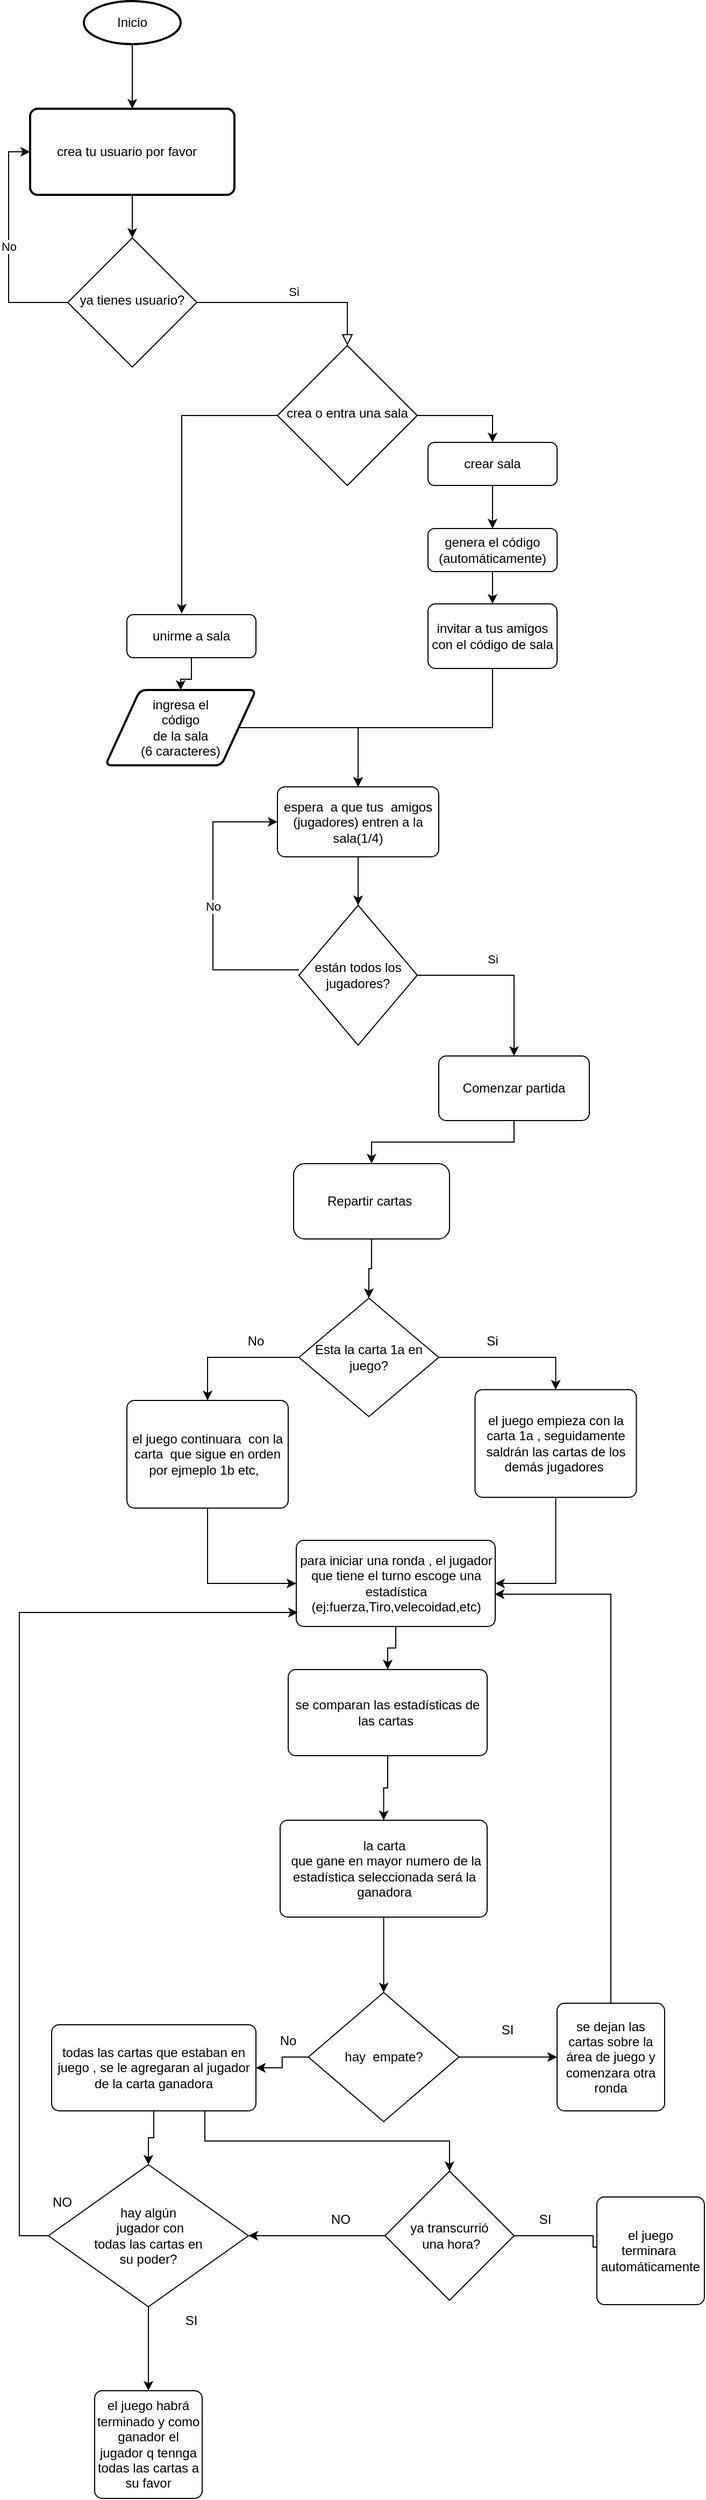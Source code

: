<mxfile version="20.2.8" type="device"><diagram id="C5RBs43oDa-KdzZeNtuy" name="Page-1"><mxGraphModel dx="868" dy="450" grid="1" gridSize="10" guides="1" tooltips="1" connect="1" arrows="1" fold="1" page="1" pageScale="1" pageWidth="827" pageHeight="1169" math="0" shadow="0"><root><mxCell id="WIyWlLk6GJQsqaUBKTNV-0"/><mxCell id="WIyWlLk6GJQsqaUBKTNV-1" parent="WIyWlLk6GJQsqaUBKTNV-0"/><mxCell id="WIyWlLk6GJQsqaUBKTNV-5" value="Si&lt;br&gt;" style="edgeStyle=orthogonalEdgeStyle;rounded=0;html=1;jettySize=auto;orthogonalLoop=1;fontSize=11;endArrow=block;endFill=0;endSize=8;strokeWidth=1;shadow=0;labelBackgroundColor=none;entryX=0.5;entryY=0;entryDx=0;entryDy=0;" parent="WIyWlLk6GJQsqaUBKTNV-1" source="WIyWlLk6GJQsqaUBKTNV-6" target="HF2NM3NqNZN3iWzBl0VU-8" edge="1"><mxGeometry y="10" relative="1" as="geometry"><mxPoint as="offset"/><mxPoint x="600" y="335" as="targetPoint"/></mxGeometry></mxCell><mxCell id="HF2NM3NqNZN3iWzBl0VU-22" value="No&lt;br&gt;" style="edgeStyle=orthogonalEdgeStyle;rounded=0;orthogonalLoop=1;jettySize=auto;html=1;entryX=0;entryY=0.5;entryDx=0;entryDy=0;" parent="WIyWlLk6GJQsqaUBKTNV-1" source="WIyWlLk6GJQsqaUBKTNV-6" target="HF2NM3NqNZN3iWzBl0VU-4" edge="1"><mxGeometry relative="1" as="geometry"><mxPoint x="240" y="240" as="targetPoint"/><Array as="points"><mxPoint x="280" y="380"/><mxPoint x="280" y="240"/></Array></mxGeometry></mxCell><mxCell id="WIyWlLk6GJQsqaUBKTNV-6" value="ya tienes usuario?" style="rhombus;whiteSpace=wrap;html=1;shadow=0;fontFamily=Helvetica;fontSize=12;align=center;strokeWidth=1;spacing=6;spacingTop=-4;" parent="WIyWlLk6GJQsqaUBKTNV-1" vertex="1"><mxGeometry x="335" y="320" width="120" height="120" as="geometry"/></mxCell><mxCell id="HF2NM3NqNZN3iWzBl0VU-21" style="edgeStyle=orthogonalEdgeStyle;rounded=0;orthogonalLoop=1;jettySize=auto;html=1;entryX=0.5;entryY=0;entryDx=0;entryDy=0;" parent="WIyWlLk6GJQsqaUBKTNV-1" source="HF2NM3NqNZN3iWzBl0VU-0" target="HF2NM3NqNZN3iWzBl0VU-4" edge="1"><mxGeometry relative="1" as="geometry"/></mxCell><mxCell id="HF2NM3NqNZN3iWzBl0VU-0" value="Inicio" style="strokeWidth=2;html=1;shape=mxgraph.flowchart.start_1;whiteSpace=wrap;" parent="WIyWlLk6GJQsqaUBKTNV-1" vertex="1"><mxGeometry x="350" y="100" width="90" height="40" as="geometry"/></mxCell><mxCell id="HF2NM3NqNZN3iWzBl0VU-11" style="edgeStyle=orthogonalEdgeStyle;rounded=0;orthogonalLoop=1;jettySize=auto;html=1;" parent="WIyWlLk6GJQsqaUBKTNV-1" source="HF2NM3NqNZN3iWzBl0VU-4" target="WIyWlLk6GJQsqaUBKTNV-6" edge="1"><mxGeometry relative="1" as="geometry"/></mxCell><mxCell id="HF2NM3NqNZN3iWzBl0VU-4" value="crea tu usuario por favor&amp;nbsp; &amp;nbsp;" style="rounded=1;whiteSpace=wrap;html=1;absoluteArcSize=1;arcSize=14;strokeWidth=2;" parent="WIyWlLk6GJQsqaUBKTNV-1" vertex="1"><mxGeometry x="300" y="200" width="190" height="80" as="geometry"/></mxCell><mxCell id="HF2NM3NqNZN3iWzBl0VU-13" style="edgeStyle=orthogonalEdgeStyle;rounded=0;orthogonalLoop=1;jettySize=auto;html=1;entryX=0.5;entryY=0;entryDx=0;entryDy=0;" parent="WIyWlLk6GJQsqaUBKTNV-1" source="HF2NM3NqNZN3iWzBl0VU-8" target="HF2NM3NqNZN3iWzBl0VU-15" edge="1"><mxGeometry relative="1" as="geometry"><mxPoint x="720" y="485" as="targetPoint"/></mxGeometry></mxCell><mxCell id="HF2NM3NqNZN3iWzBl0VU-14" style="edgeStyle=orthogonalEdgeStyle;rounded=0;orthogonalLoop=1;jettySize=auto;html=1;entryX=0.425;entryY=-0.025;entryDx=0;entryDy=0;entryPerimeter=0;" parent="WIyWlLk6GJQsqaUBKTNV-1" source="HF2NM3NqNZN3iWzBl0VU-8" target="HF2NM3NqNZN3iWzBl0VU-16" edge="1"><mxGeometry relative="1" as="geometry"><mxPoint x="450" y="485" as="targetPoint"/></mxGeometry></mxCell><mxCell id="HF2NM3NqNZN3iWzBl0VU-8" value="crea o entra una sala" style="rhombus;whiteSpace=wrap;html=1;shadow=0;fontFamily=Helvetica;fontSize=12;align=center;strokeWidth=1;spacing=6;spacingTop=-4;" parent="WIyWlLk6GJQsqaUBKTNV-1" vertex="1"><mxGeometry x="530" y="420" width="130" height="130" as="geometry"/></mxCell><mxCell id="HF2NM3NqNZN3iWzBl0VU-24" style="edgeStyle=orthogonalEdgeStyle;rounded=0;orthogonalLoop=1;jettySize=auto;html=1;" parent="WIyWlLk6GJQsqaUBKTNV-1" source="HF2NM3NqNZN3iWzBl0VU-15" target="HF2NM3NqNZN3iWzBl0VU-23" edge="1"><mxGeometry relative="1" as="geometry"/></mxCell><mxCell id="HF2NM3NqNZN3iWzBl0VU-15" value="crear sala" style="rounded=1;whiteSpace=wrap;html=1;fontSize=12;glass=0;strokeWidth=1;shadow=0;" parent="WIyWlLk6GJQsqaUBKTNV-1" vertex="1"><mxGeometry x="670" y="510" width="120" height="40" as="geometry"/></mxCell><mxCell id="HF2NM3NqNZN3iWzBl0VU-42" style="edgeStyle=orthogonalEdgeStyle;rounded=0;orthogonalLoop=1;jettySize=auto;html=1;" parent="WIyWlLk6GJQsqaUBKTNV-1" source="HF2NM3NqNZN3iWzBl0VU-16" target="HF2NM3NqNZN3iWzBl0VU-20" edge="1"><mxGeometry relative="1" as="geometry"/></mxCell><mxCell id="HF2NM3NqNZN3iWzBl0VU-16" value="unirme a sala" style="rounded=1;whiteSpace=wrap;html=1;fontSize=12;glass=0;strokeWidth=1;shadow=0;" parent="WIyWlLk6GJQsqaUBKTNV-1" vertex="1"><mxGeometry x="390" y="670" width="120" height="40" as="geometry"/></mxCell><mxCell id="HF2NM3NqNZN3iWzBl0VU-51" style="edgeStyle=orthogonalEdgeStyle;rounded=0;orthogonalLoop=1;jettySize=auto;html=1;" parent="WIyWlLk6GJQsqaUBKTNV-1" source="HF2NM3NqNZN3iWzBl0VU-20" target="HF2NM3NqNZN3iWzBl0VU-43" edge="1"><mxGeometry relative="1" as="geometry"/></mxCell><mxCell id="HF2NM3NqNZN3iWzBl0VU-20" value="ingresa el &lt;br&gt;código&lt;br&gt;de la sala&lt;br&gt;(6 caracteres)" style="shape=parallelogram;html=1;strokeWidth=2;perimeter=parallelogramPerimeter;whiteSpace=wrap;rounded=1;arcSize=12;size=0.23;" parent="WIyWlLk6GJQsqaUBKTNV-1" vertex="1"><mxGeometry x="370" y="740" width="140" height="70" as="geometry"/></mxCell><mxCell id="HF2NM3NqNZN3iWzBl0VU-37" style="edgeStyle=orthogonalEdgeStyle;rounded=0;orthogonalLoop=1;jettySize=auto;html=1;" parent="WIyWlLk6GJQsqaUBKTNV-1" source="HF2NM3NqNZN3iWzBl0VU-23" target="HF2NM3NqNZN3iWzBl0VU-36" edge="1"><mxGeometry relative="1" as="geometry"/></mxCell><mxCell id="HF2NM3NqNZN3iWzBl0VU-23" value="genera el código (automáticamente)" style="rounded=1;whiteSpace=wrap;html=1;fontSize=12;glass=0;strokeWidth=1;shadow=0;" parent="WIyWlLk6GJQsqaUBKTNV-1" vertex="1"><mxGeometry x="670" y="590" width="120" height="40" as="geometry"/></mxCell><mxCell id="HF2NM3NqNZN3iWzBl0VU-56" style="edgeStyle=orthogonalEdgeStyle;rounded=0;orthogonalLoop=1;jettySize=auto;html=1;entryX=0.5;entryY=0;entryDx=0;entryDy=0;" parent="WIyWlLk6GJQsqaUBKTNV-1" source="HF2NM3NqNZN3iWzBl0VU-27" target="HF2NM3NqNZN3iWzBl0VU-29" edge="1"><mxGeometry relative="1" as="geometry"/></mxCell><mxCell id="HF2NM3NqNZN3iWzBl0VU-27" value="Comenzar partida" style="rounded=1;whiteSpace=wrap;html=1;absoluteArcSize=1;arcSize=14;strokeWidth=1;" parent="WIyWlLk6GJQsqaUBKTNV-1" vertex="1"><mxGeometry x="680" y="1080" width="140" height="60" as="geometry"/></mxCell><mxCell id="yefeLRxUFnU7YyywsOjr-1" style="edgeStyle=orthogonalEdgeStyle;rounded=0;orthogonalLoop=1;jettySize=auto;html=1;" edge="1" parent="WIyWlLk6GJQsqaUBKTNV-1" source="HF2NM3NqNZN3iWzBl0VU-29" target="yefeLRxUFnU7YyywsOjr-0"><mxGeometry relative="1" as="geometry"/></mxCell><mxCell id="HF2NM3NqNZN3iWzBl0VU-29" value="Repartir cartas&amp;nbsp;" style="rounded=1;whiteSpace=wrap;html=1;fontSize=12;glass=0;strokeWidth=1;shadow=0;" parent="WIyWlLk6GJQsqaUBKTNV-1" vertex="1"><mxGeometry x="545" y="1180" width="145" height="70" as="geometry"/></mxCell><mxCell id="HF2NM3NqNZN3iWzBl0VU-44" style="edgeStyle=orthogonalEdgeStyle;rounded=0;orthogonalLoop=1;jettySize=auto;html=1;" parent="WIyWlLk6GJQsqaUBKTNV-1" source="HF2NM3NqNZN3iWzBl0VU-36" target="HF2NM3NqNZN3iWzBl0VU-43" edge="1"><mxGeometry relative="1" as="geometry"/></mxCell><mxCell id="HF2NM3NqNZN3iWzBl0VU-36" value="invitar a tus amigos&lt;br&gt;con el código de sala" style="rounded=1;whiteSpace=wrap;html=1;absoluteArcSize=1;arcSize=14;strokeWidth=1;" parent="WIyWlLk6GJQsqaUBKTNV-1" vertex="1"><mxGeometry x="670" y="660" width="120" height="60" as="geometry"/></mxCell><mxCell id="HF2NM3NqNZN3iWzBl0VU-52" style="edgeStyle=orthogonalEdgeStyle;rounded=0;orthogonalLoop=1;jettySize=auto;html=1;" parent="WIyWlLk6GJQsqaUBKTNV-1" source="HF2NM3NqNZN3iWzBl0VU-43" target="HF2NM3NqNZN3iWzBl0VU-45" edge="1"><mxGeometry relative="1" as="geometry"/></mxCell><mxCell id="HF2NM3NqNZN3iWzBl0VU-43" value="espera&amp;nbsp; a que tus&amp;nbsp; amigos (jugadores) entren a la sala(1/4)" style="rounded=1;whiteSpace=wrap;html=1;absoluteArcSize=1;arcSize=14;strokeWidth=1;" parent="WIyWlLk6GJQsqaUBKTNV-1" vertex="1"><mxGeometry x="530" y="830" width="150" height="65" as="geometry"/></mxCell><mxCell id="HF2NM3NqNZN3iWzBl0VU-53" value="Si&lt;br&gt;" style="edgeStyle=orthogonalEdgeStyle;rounded=0;orthogonalLoop=1;jettySize=auto;html=1;entryX=0.5;entryY=0;entryDx=0;entryDy=0;" parent="WIyWlLk6GJQsqaUBKTNV-1" source="HF2NM3NqNZN3iWzBl0VU-45" target="HF2NM3NqNZN3iWzBl0VU-27" edge="1"><mxGeometry x="-0.151" y="15" relative="1" as="geometry"><mxPoint as="offset"/></mxGeometry></mxCell><mxCell id="HF2NM3NqNZN3iWzBl0VU-54" value="No&lt;br&gt;" style="edgeStyle=orthogonalEdgeStyle;rounded=0;orthogonalLoop=1;jettySize=auto;html=1;entryX=0;entryY=0.5;entryDx=0;entryDy=0;" parent="WIyWlLk6GJQsqaUBKTNV-1" source="HF2NM3NqNZN3iWzBl0VU-45" target="HF2NM3NqNZN3iWzBl0VU-43" edge="1"><mxGeometry relative="1" as="geometry"><Array as="points"><mxPoint x="470" y="1000"/><mxPoint x="470" y="863"/></Array></mxGeometry></mxCell><mxCell id="HF2NM3NqNZN3iWzBl0VU-45" value="están todos los jugadores?" style="strokeWidth=1;html=1;shape=mxgraph.flowchart.decision;whiteSpace=wrap;" parent="WIyWlLk6GJQsqaUBKTNV-1" vertex="1"><mxGeometry x="550" y="940" width="110" height="130" as="geometry"/></mxCell><mxCell id="yefeLRxUFnU7YyywsOjr-13" style="edgeStyle=orthogonalEdgeStyle;rounded=0;orthogonalLoop=1;jettySize=auto;html=1;entryX=1;entryY=0.5;entryDx=0;entryDy=0;" edge="1" parent="WIyWlLk6GJQsqaUBKTNV-1" source="HF2NM3NqNZN3iWzBl0VU-57" target="yefeLRxUFnU7YyywsOjr-11"><mxGeometry relative="1" as="geometry"/></mxCell><mxCell id="HF2NM3NqNZN3iWzBl0VU-57" value="el juego empieza con la carta 1a , seguidamente saldrán las cartas de los demás jugadores&amp;nbsp;" style="rounded=1;whiteSpace=wrap;html=1;absoluteArcSize=1;arcSize=14;strokeWidth=1;" parent="WIyWlLk6GJQsqaUBKTNV-1" vertex="1"><mxGeometry x="713.75" y="1390" width="150" height="100" as="geometry"/></mxCell><mxCell id="HF2NM3NqNZN3iWzBl0VU-67" style="edgeStyle=orthogonalEdgeStyle;rounded=0;orthogonalLoop=1;jettySize=auto;html=1;fontSize=1;" parent="WIyWlLk6GJQsqaUBKTNV-1" source="HF2NM3NqNZN3iWzBl0VU-60" target="HF2NM3NqNZN3iWzBl0VU-65" edge="1"><mxGeometry relative="1" as="geometry"/></mxCell><mxCell id="HF2NM3NqNZN3iWzBl0VU-60" value="se comparan las estadísticas de las cartas&amp;nbsp;" style="rounded=1;whiteSpace=wrap;html=1;absoluteArcSize=1;arcSize=14;strokeWidth=1;" parent="WIyWlLk6GJQsqaUBKTNV-1" vertex="1"><mxGeometry x="540" y="1650" width="185" height="80" as="geometry"/></mxCell><mxCell id="yefeLRxUFnU7YyywsOjr-17" style="edgeStyle=orthogonalEdgeStyle;rounded=0;orthogonalLoop=1;jettySize=auto;html=1;" edge="1" parent="WIyWlLk6GJQsqaUBKTNV-1" source="HF2NM3NqNZN3iWzBl0VU-63" target="HF2NM3NqNZN3iWzBl0VU-68"><mxGeometry relative="1" as="geometry"/></mxCell><mxCell id="yefeLRxUFnU7YyywsOjr-23" style="edgeStyle=orthogonalEdgeStyle;rounded=0;orthogonalLoop=1;jettySize=auto;html=1;" edge="1" parent="WIyWlLk6GJQsqaUBKTNV-1" source="HF2NM3NqNZN3iWzBl0VU-63" target="yefeLRxUFnU7YyywsOjr-22"><mxGeometry relative="1" as="geometry"/></mxCell><mxCell id="HF2NM3NqNZN3iWzBl0VU-63" value="hay&amp;nbsp; empate?" style="strokeWidth=1;html=1;shape=mxgraph.flowchart.decision;whiteSpace=wrap;" parent="WIyWlLk6GJQsqaUBKTNV-1" vertex="1"><mxGeometry x="558.75" y="1950" width="140" height="120" as="geometry"/></mxCell><mxCell id="HF2NM3NqNZN3iWzBl0VU-66" style="edgeStyle=orthogonalEdgeStyle;rounded=0;orthogonalLoop=1;jettySize=auto;html=1;fontSize=1;" parent="WIyWlLk6GJQsqaUBKTNV-1" source="HF2NM3NqNZN3iWzBl0VU-65" target="HF2NM3NqNZN3iWzBl0VU-63" edge="1"><mxGeometry relative="1" as="geometry"/></mxCell><mxCell id="HF2NM3NqNZN3iWzBl0VU-65" value="la carta&lt;br&gt;&amp;nbsp;que gane en mayor numero de la&lt;br&gt;estadística seleccionada será la ganadora" style="rounded=1;whiteSpace=wrap;html=1;absoluteArcSize=1;arcSize=14;strokeWidth=1;" parent="WIyWlLk6GJQsqaUBKTNV-1" vertex="1"><mxGeometry x="532.5" y="1790" width="192.5" height="90" as="geometry"/></mxCell><mxCell id="yefeLRxUFnU7YyywsOjr-41" style="edgeStyle=orthogonalEdgeStyle;rounded=0;orthogonalLoop=1;jettySize=auto;html=1;" edge="1" parent="WIyWlLk6GJQsqaUBKTNV-1" source="HF2NM3NqNZN3iWzBl0VU-68" target="yefeLRxUFnU7YyywsOjr-38"><mxGeometry relative="1" as="geometry"/></mxCell><mxCell id="yefeLRxUFnU7YyywsOjr-50" style="edgeStyle=orthogonalEdgeStyle;rounded=0;orthogonalLoop=1;jettySize=auto;html=1;exitX=0.75;exitY=1;exitDx=0;exitDy=0;entryX=0.5;entryY=0;entryDx=0;entryDy=0;" edge="1" parent="WIyWlLk6GJQsqaUBKTNV-1" source="HF2NM3NqNZN3iWzBl0VU-68" target="yefeLRxUFnU7YyywsOjr-20"><mxGeometry relative="1" as="geometry"/></mxCell><mxCell id="HF2NM3NqNZN3iWzBl0VU-68" value="todas las cartas que estaban en juego , se le agregaran al jugador de la carta ganadora" style="rounded=1;whiteSpace=wrap;html=1;absoluteArcSize=1;arcSize=14;strokeWidth=1;" parent="WIyWlLk6GJQsqaUBKTNV-1" vertex="1"><mxGeometry x="320" y="1980" width="190" height="80" as="geometry"/></mxCell><mxCell id="yefeLRxUFnU7YyywsOjr-2" style="edgeStyle=orthogonalEdgeStyle;rounded=0;orthogonalLoop=1;jettySize=auto;html=1;entryX=0.5;entryY=0;entryDx=0;entryDy=0;" edge="1" parent="WIyWlLk6GJQsqaUBKTNV-1" source="yefeLRxUFnU7YyywsOjr-0" target="HF2NM3NqNZN3iWzBl0VU-57"><mxGeometry relative="1" as="geometry"/></mxCell><mxCell id="yefeLRxUFnU7YyywsOjr-5" style="edgeStyle=orthogonalEdgeStyle;rounded=0;orthogonalLoop=1;jettySize=auto;html=1;entryX=0.5;entryY=0;entryDx=0;entryDy=0;" edge="1" parent="WIyWlLk6GJQsqaUBKTNV-1" source="yefeLRxUFnU7YyywsOjr-0" target="yefeLRxUFnU7YyywsOjr-4"><mxGeometry relative="1" as="geometry"/></mxCell><mxCell id="yefeLRxUFnU7YyywsOjr-0" value="Esta la carta 1a en juego?" style="rhombus;whiteSpace=wrap;html=1;" vertex="1" parent="WIyWlLk6GJQsqaUBKTNV-1"><mxGeometry x="550" y="1305" width="130" height="110" as="geometry"/></mxCell><mxCell id="yefeLRxUFnU7YyywsOjr-3" value="Si&lt;br&gt;" style="text;html=1;strokeColor=none;fillColor=none;align=center;verticalAlign=middle;whiteSpace=wrap;rounded=0;" vertex="1" parent="WIyWlLk6GJQsqaUBKTNV-1"><mxGeometry x="700" y="1330" width="60" height="30" as="geometry"/></mxCell><mxCell id="yefeLRxUFnU7YyywsOjr-12" style="edgeStyle=orthogonalEdgeStyle;rounded=0;orthogonalLoop=1;jettySize=auto;html=1;entryX=0;entryY=0.5;entryDx=0;entryDy=0;" edge="1" parent="WIyWlLk6GJQsqaUBKTNV-1" source="yefeLRxUFnU7YyywsOjr-4" target="yefeLRxUFnU7YyywsOjr-11"><mxGeometry relative="1" as="geometry"><Array as="points"><mxPoint x="465" y="1570"/></Array></mxGeometry></mxCell><mxCell id="yefeLRxUFnU7YyywsOjr-4" value="el juego continuara&amp;nbsp; con la carta&amp;nbsp; que sigue en orden&lt;br&gt;por ejmeplo 1b etc,&amp;nbsp;&amp;nbsp;" style="rounded=1;whiteSpace=wrap;html=1;absoluteArcSize=1;arcSize=14;strokeWidth=1;" vertex="1" parent="WIyWlLk6GJQsqaUBKTNV-1"><mxGeometry x="390" y="1400" width="150" height="100" as="geometry"/></mxCell><mxCell id="yefeLRxUFnU7YyywsOjr-6" value="No&lt;br&gt;" style="text;html=1;strokeColor=none;fillColor=none;align=center;verticalAlign=middle;whiteSpace=wrap;rounded=0;" vertex="1" parent="WIyWlLk6GJQsqaUBKTNV-1"><mxGeometry x="480" y="1330" width="60" height="30" as="geometry"/></mxCell><mxCell id="yefeLRxUFnU7YyywsOjr-9" value="No&lt;br&gt;" style="text;html=1;strokeColor=none;fillColor=none;align=center;verticalAlign=middle;whiteSpace=wrap;rounded=0;" vertex="1" parent="WIyWlLk6GJQsqaUBKTNV-1"><mxGeometry x="510" y="1980" width="60" height="30" as="geometry"/></mxCell><mxCell id="yefeLRxUFnU7YyywsOjr-10" value="SI" style="text;html=1;strokeColor=none;fillColor=none;align=center;verticalAlign=middle;whiteSpace=wrap;rounded=0;" vertex="1" parent="WIyWlLk6GJQsqaUBKTNV-1"><mxGeometry x="713.75" y="1970" width="60" height="30" as="geometry"/></mxCell><mxCell id="yefeLRxUFnU7YyywsOjr-14" style="edgeStyle=orthogonalEdgeStyle;rounded=0;orthogonalLoop=1;jettySize=auto;html=1;" edge="1" parent="WIyWlLk6GJQsqaUBKTNV-1" source="yefeLRxUFnU7YyywsOjr-11" target="HF2NM3NqNZN3iWzBl0VU-60"><mxGeometry relative="1" as="geometry"/></mxCell><mxCell id="yefeLRxUFnU7YyywsOjr-11" value="para iniciar una ronda , el jugador que tiene el turno escoge una estadística (ej:fuerza,Tiro,velecoidad,etc)" style="rounded=1;whiteSpace=wrap;html=1;absoluteArcSize=1;arcSize=14;strokeWidth=1;" vertex="1" parent="WIyWlLk6GJQsqaUBKTNV-1"><mxGeometry x="547.5" y="1530" width="185" height="80" as="geometry"/></mxCell><mxCell id="yefeLRxUFnU7YyywsOjr-26" style="edgeStyle=orthogonalEdgeStyle;rounded=0;orthogonalLoop=1;jettySize=auto;html=1;" edge="1" parent="WIyWlLk6GJQsqaUBKTNV-1" source="yefeLRxUFnU7YyywsOjr-20"><mxGeometry relative="1" as="geometry"><mxPoint x="897" y="2186" as="targetPoint"/></mxGeometry></mxCell><mxCell id="yefeLRxUFnU7YyywsOjr-48" style="edgeStyle=orthogonalEdgeStyle;rounded=0;orthogonalLoop=1;jettySize=auto;html=1;entryX=1;entryY=0.5;entryDx=0;entryDy=0;entryPerimeter=0;" edge="1" parent="WIyWlLk6GJQsqaUBKTNV-1" source="yefeLRxUFnU7YyywsOjr-20" target="yefeLRxUFnU7YyywsOjr-38"><mxGeometry relative="1" as="geometry"/></mxCell><mxCell id="yefeLRxUFnU7YyywsOjr-20" value="ya transcurrió&lt;br&gt;&amp;nbsp;una hora?" style="rhombus;whiteSpace=wrap;html=1;" vertex="1" parent="WIyWlLk6GJQsqaUBKTNV-1"><mxGeometry x="630" y="2116" width="120" height="120" as="geometry"/></mxCell><mxCell id="yefeLRxUFnU7YyywsOjr-24" style="edgeStyle=orthogonalEdgeStyle;rounded=0;orthogonalLoop=1;jettySize=auto;html=1;" edge="1" parent="WIyWlLk6GJQsqaUBKTNV-1" source="yefeLRxUFnU7YyywsOjr-22"><mxGeometry relative="1" as="geometry"><mxPoint x="732" y="1580" as="targetPoint"/><Array as="points"><mxPoint x="840" y="1580"/></Array></mxGeometry></mxCell><mxCell id="yefeLRxUFnU7YyywsOjr-22" value="se dejan las cartas sobre la área de juego y comenzara otra ronda" style="rounded=1;whiteSpace=wrap;html=1;absoluteArcSize=1;arcSize=14;strokeWidth=1;" vertex="1" parent="WIyWlLk6GJQsqaUBKTNV-1"><mxGeometry x="790" y="1960" width="100" height="100" as="geometry"/></mxCell><mxCell id="yefeLRxUFnU7YyywsOjr-25" value="SI" style="text;html=1;strokeColor=none;fillColor=none;align=center;verticalAlign=middle;whiteSpace=wrap;rounded=0;" vertex="1" parent="WIyWlLk6GJQsqaUBKTNV-1"><mxGeometry x="748.75" y="2146" width="60" height="30" as="geometry"/></mxCell><mxCell id="yefeLRxUFnU7YyywsOjr-27" value="el juego terminara&amp;nbsp;&lt;br&gt;automáticamente" style="rounded=1;whiteSpace=wrap;html=1;absoluteArcSize=1;arcSize=14;strokeWidth=1;" vertex="1" parent="WIyWlLk6GJQsqaUBKTNV-1"><mxGeometry x="827" y="2140" width="100" height="100" as="geometry"/></mxCell><mxCell id="yefeLRxUFnU7YyywsOjr-30" value="NO" style="text;html=1;strokeColor=none;fillColor=none;align=center;verticalAlign=middle;whiteSpace=wrap;rounded=0;" vertex="1" parent="WIyWlLk6GJQsqaUBKTNV-1"><mxGeometry x="300" y="2130" width="60" height="30" as="geometry"/></mxCell><mxCell id="yefeLRxUFnU7YyywsOjr-42" style="edgeStyle=orthogonalEdgeStyle;rounded=0;orthogonalLoop=1;jettySize=auto;html=1;entryX=0.008;entryY=0.838;entryDx=0;entryDy=0;entryPerimeter=0;" edge="1" parent="WIyWlLk6GJQsqaUBKTNV-1" source="yefeLRxUFnU7YyywsOjr-38" target="yefeLRxUFnU7YyywsOjr-11"><mxGeometry relative="1" as="geometry"><mxPoint x="300" y="1599" as="targetPoint"/><Array as="points"><mxPoint x="290" y="2176"/><mxPoint x="290" y="1597"/></Array></mxGeometry></mxCell><mxCell id="yefeLRxUFnU7YyywsOjr-46" style="edgeStyle=orthogonalEdgeStyle;rounded=0;orthogonalLoop=1;jettySize=auto;html=1;entryX=0.5;entryY=0;entryDx=0;entryDy=0;" edge="1" parent="WIyWlLk6GJQsqaUBKTNV-1" source="yefeLRxUFnU7YyywsOjr-38" target="yefeLRxUFnU7YyywsOjr-45"><mxGeometry relative="1" as="geometry"/></mxCell><mxCell id="yefeLRxUFnU7YyywsOjr-38" value="hay algún&lt;br&gt;&amp;nbsp;jugador con &lt;br&gt;todas las cartas en &lt;br&gt;su poder?" style="strokeWidth=1;html=1;shape=mxgraph.flowchart.decision;whiteSpace=wrap;" vertex="1" parent="WIyWlLk6GJQsqaUBKTNV-1"><mxGeometry x="317" y="2110" width="186" height="132" as="geometry"/></mxCell><mxCell id="yefeLRxUFnU7YyywsOjr-43" value="SI" style="text;html=1;strokeColor=none;fillColor=none;align=center;verticalAlign=middle;whiteSpace=wrap;rounded=0;" vertex="1" parent="WIyWlLk6GJQsqaUBKTNV-1"><mxGeometry x="420" y="2240" width="60" height="30" as="geometry"/></mxCell><mxCell id="yefeLRxUFnU7YyywsOjr-45" value="el juego habrá terminado y como ganador el jugador q tennga todas las cartas a su favor" style="rounded=1;whiteSpace=wrap;html=1;absoluteArcSize=1;arcSize=14;strokeWidth=1;" vertex="1" parent="WIyWlLk6GJQsqaUBKTNV-1"><mxGeometry x="360" y="2320" width="100" height="100" as="geometry"/></mxCell><mxCell id="yefeLRxUFnU7YyywsOjr-49" value="NO" style="text;html=1;strokeColor=none;fillColor=none;align=center;verticalAlign=middle;whiteSpace=wrap;rounded=0;" vertex="1" parent="WIyWlLk6GJQsqaUBKTNV-1"><mxGeometry x="558.75" y="2146" width="60" height="30" as="geometry"/></mxCell></root></mxGraphModel></diagram></mxfile>